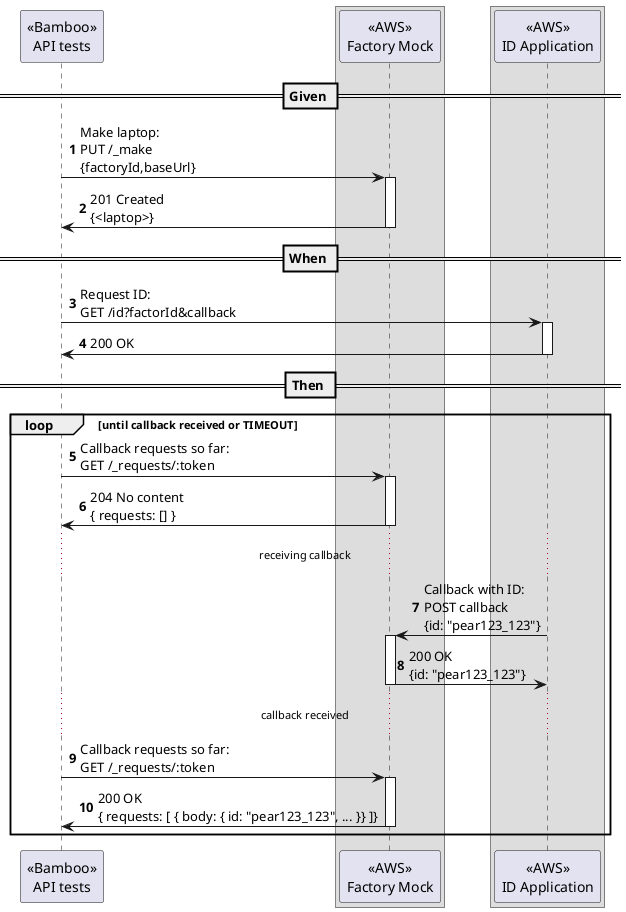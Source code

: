 @startuml Positive
box
participant "<<AWS>>\nID Application" as ID order 30
end box

participant "<<Bamboo>>\nAPI tests" as API order 10

box
participant "<<AWS>>\nFactory Mock" as Factory order 20
end box

autonumber

== Given ==

API -> Factory : Make laptop:\nPUT /_make\n{factoryId,baseUrl}
activate Factory
Factory -> API : 201 Created\n{<laptop>}
deactivate Factory

== When ==

API -> ID : Request ID:\nGET /id?factorId&callback
activate ID
ID -> API : 200 OK
deactivate ID

== Then ==

loop until callback received or TIMEOUT
    API -> Factory : Callback requests so far:\nGET /_requests/:token
    activate Factory
    Factory -> API : 204 No content\n{ requests: [] }
    deactivate Factory

    ...receiving callback...
    ID -> Factory : Callback with ID:\nPOST callback\n{id: "pear123_123"}
    activate Factory
    Factory -> ID : 200 OK\n{id: "pear123_123"}
    deactivate Factory
    ...callback received...

    API -> Factory : Callback requests so far:\nGET /_requests/:token
    activate Factory
    Factory -> API : 200 OK\n{ requests: [ { body: { id: "pear123_123", ... }} ]}
    deactivate Factory
end
@enduml